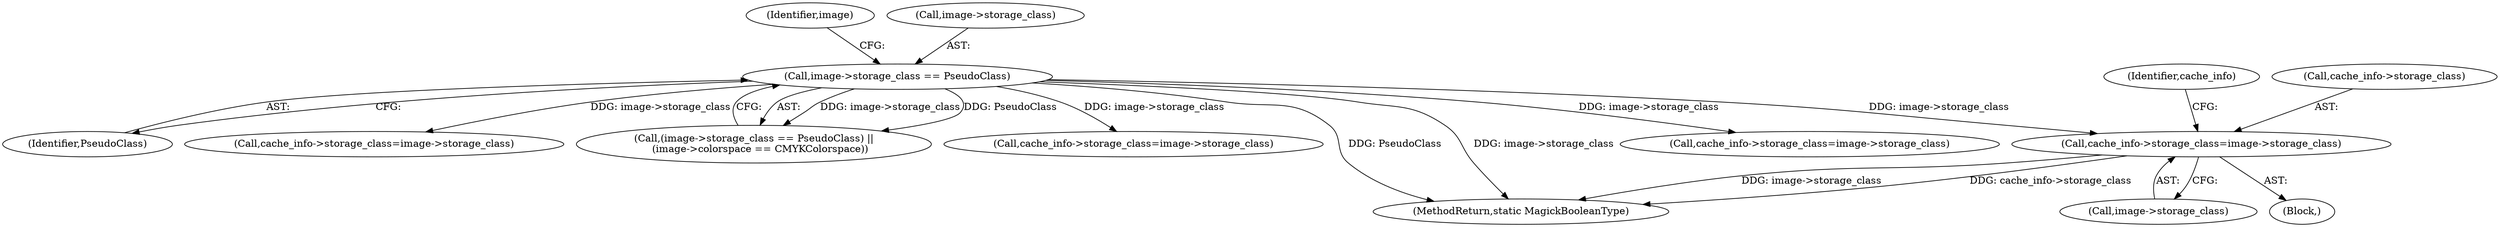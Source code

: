 digraph "0_ImageMagick_4e81ce8b07219c69a9aeccb0f7f7b927ca6db74c_0@pointer" {
"1000666" [label="(Call,cache_info->storage_class=image->storage_class)"];
"1000264" [label="(Call,image->storage_class == PseudoClass)"];
"1000584" [label="(Call,cache_info->storage_class=image->storage_class)"];
"1000264" [label="(Call,image->storage_class == PseudoClass)"];
"1000675" [label="(Identifier,cache_info)"];
"1000271" [label="(Identifier,image)"];
"1000268" [label="(Identifier,PseudoClass)"];
"1000876" [label="(Call,cache_info->storage_class=image->storage_class)"];
"1000667" [label="(Call,cache_info->storage_class)"];
"1000666" [label="(Call,cache_info->storage_class=image->storage_class)"];
"1000263" [label="(Call,(image->storage_class == PseudoClass) ||\n    (image->colorspace == CMYKColorspace))"];
"1000357" [label="(Call,cache_info->storage_class=image->storage_class)"];
"1001191" [label="(MethodReturn,static MagickBooleanType)"];
"1000265" [label="(Call,image->storage_class)"];
"1000670" [label="(Call,image->storage_class)"];
"1000660" [label="(Block,)"];
"1000666" -> "1000660"  [label="AST: "];
"1000666" -> "1000670"  [label="CFG: "];
"1000667" -> "1000666"  [label="AST: "];
"1000670" -> "1000666"  [label="AST: "];
"1000675" -> "1000666"  [label="CFG: "];
"1000666" -> "1001191"  [label="DDG: image->storage_class"];
"1000666" -> "1001191"  [label="DDG: cache_info->storage_class"];
"1000264" -> "1000666"  [label="DDG: image->storage_class"];
"1000264" -> "1000263"  [label="AST: "];
"1000264" -> "1000268"  [label="CFG: "];
"1000265" -> "1000264"  [label="AST: "];
"1000268" -> "1000264"  [label="AST: "];
"1000271" -> "1000264"  [label="CFG: "];
"1000263" -> "1000264"  [label="CFG: "];
"1000264" -> "1001191"  [label="DDG: image->storage_class"];
"1000264" -> "1001191"  [label="DDG: PseudoClass"];
"1000264" -> "1000263"  [label="DDG: image->storage_class"];
"1000264" -> "1000263"  [label="DDG: PseudoClass"];
"1000264" -> "1000357"  [label="DDG: image->storage_class"];
"1000264" -> "1000584"  [label="DDG: image->storage_class"];
"1000264" -> "1000876"  [label="DDG: image->storage_class"];
}

